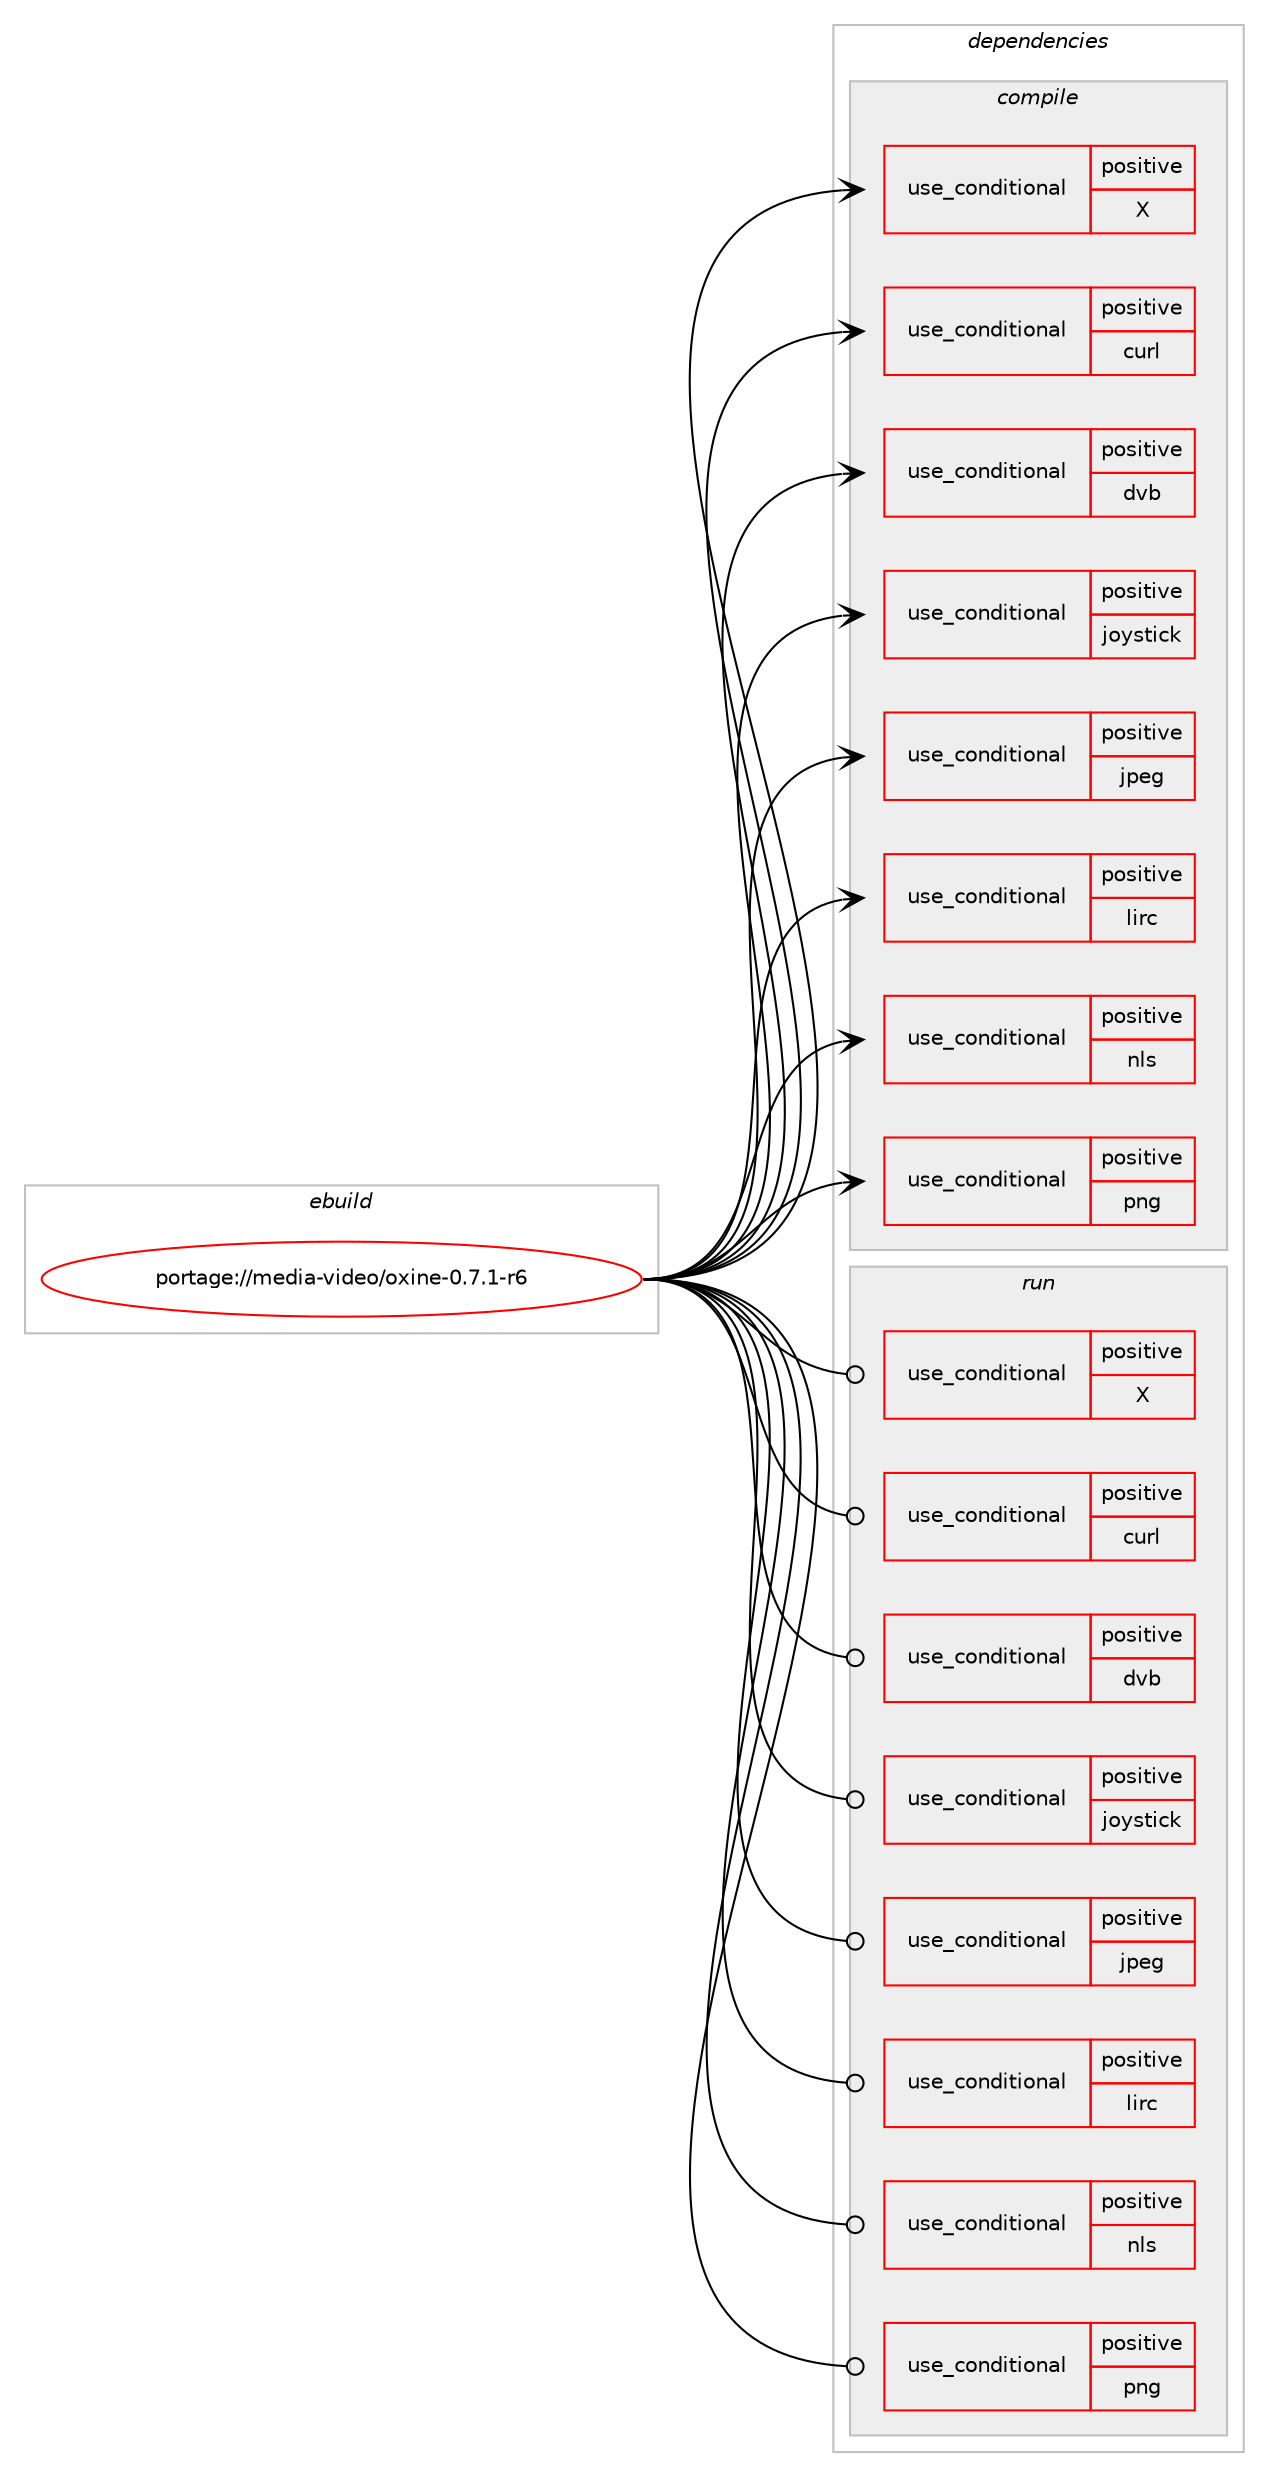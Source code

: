 digraph prolog {

# *************
# Graph options
# *************

newrank=true;
concentrate=true;
compound=true;
graph [rankdir=LR,fontname=Helvetica,fontsize=10,ranksep=1.5];#, ranksep=2.5, nodesep=0.2];
edge  [arrowhead=vee];
node  [fontname=Helvetica,fontsize=10];

# **********
# The ebuild
# **********

subgraph cluster_leftcol {
color=gray;
rank=same;
label=<<i>ebuild</i>>;
id [label="portage://media-video/oxine-0.7.1-r6", color=red, width=4, href="../media-video/oxine-0.7.1-r6.svg"];
}

# ****************
# The dependencies
# ****************

subgraph cluster_midcol {
color=gray;
label=<<i>dependencies</i>>;
subgraph cluster_compile {
fillcolor="#eeeeee";
style=filled;
label=<<i>compile</i>>;
subgraph cond83147 {
dependency171129 [label=<<TABLE BORDER="0" CELLBORDER="1" CELLSPACING="0" CELLPADDING="4"><TR><TD ROWSPAN="3" CELLPADDING="10">use_conditional</TD></TR><TR><TD>positive</TD></TR><TR><TD>X</TD></TR></TABLE>>, shape=none, color=red];
# *** BEGIN UNKNOWN DEPENDENCY TYPE (TODO) ***
# dependency171129 -> package_dependency(portage://media-video/oxine-0.7.1-r6,install,no,x11-libs,libXext,none,[,,],[],[])
# *** END UNKNOWN DEPENDENCY TYPE (TODO) ***

# *** BEGIN UNKNOWN DEPENDENCY TYPE (TODO) ***
# dependency171129 -> package_dependency(portage://media-video/oxine-0.7.1-r6,install,no,x11-libs,libX11,none,[,,],[],[])
# *** END UNKNOWN DEPENDENCY TYPE (TODO) ***

}
id:e -> dependency171129:w [weight=20,style="solid",arrowhead="vee"];
subgraph cond83148 {
dependency171130 [label=<<TABLE BORDER="0" CELLBORDER="1" CELLSPACING="0" CELLPADDING="4"><TR><TD ROWSPAN="3" CELLPADDING="10">use_conditional</TD></TR><TR><TD>positive</TD></TR><TR><TD>curl</TD></TR></TABLE>>, shape=none, color=red];
# *** BEGIN UNKNOWN DEPENDENCY TYPE (TODO) ***
# dependency171130 -> package_dependency(portage://media-video/oxine-0.7.1-r6,install,no,net-misc,curl,none,[,,],[],[])
# *** END UNKNOWN DEPENDENCY TYPE (TODO) ***

}
id:e -> dependency171130:w [weight=20,style="solid",arrowhead="vee"];
subgraph cond83149 {
dependency171131 [label=<<TABLE BORDER="0" CELLBORDER="1" CELLSPACING="0" CELLPADDING="4"><TR><TD ROWSPAN="3" CELLPADDING="10">use_conditional</TD></TR><TR><TD>positive</TD></TR><TR><TD>dvb</TD></TR></TABLE>>, shape=none, color=red];
# *** BEGIN UNKNOWN DEPENDENCY TYPE (TODO) ***
# dependency171131 -> package_dependency(portage://media-video/oxine-0.7.1-r6,install,no,media-libs,xine-lib,none,[,,],[],[use(enable(v4l),none)])
# *** END UNKNOWN DEPENDENCY TYPE (TODO) ***

}
id:e -> dependency171131:w [weight=20,style="solid",arrowhead="vee"];
subgraph cond83150 {
dependency171132 [label=<<TABLE BORDER="0" CELLBORDER="1" CELLSPACING="0" CELLPADDING="4"><TR><TD ROWSPAN="3" CELLPADDING="10">use_conditional</TD></TR><TR><TD>positive</TD></TR><TR><TD>joystick</TD></TR></TABLE>>, shape=none, color=red];
# *** BEGIN UNKNOWN DEPENDENCY TYPE (TODO) ***
# dependency171132 -> package_dependency(portage://media-video/oxine-0.7.1-r6,install,no,media-libs,libjsw,none,[,,],[],[])
# *** END UNKNOWN DEPENDENCY TYPE (TODO) ***

}
id:e -> dependency171132:w [weight=20,style="solid",arrowhead="vee"];
subgraph cond83151 {
dependency171133 [label=<<TABLE BORDER="0" CELLBORDER="1" CELLSPACING="0" CELLPADDING="4"><TR><TD ROWSPAN="3" CELLPADDING="10">use_conditional</TD></TR><TR><TD>positive</TD></TR><TR><TD>jpeg</TD></TR></TABLE>>, shape=none, color=red];
# *** BEGIN UNKNOWN DEPENDENCY TYPE (TODO) ***
# dependency171133 -> package_dependency(portage://media-video/oxine-0.7.1-r6,install,no,media-libs,netpbm,none,[,,],[],[use(enable(jpeg),none),use(enable(zlib),positive)])
# *** END UNKNOWN DEPENDENCY TYPE (TODO) ***

# *** BEGIN UNKNOWN DEPENDENCY TYPE (TODO) ***
# dependency171133 -> package_dependency(portage://media-video/oxine-0.7.1-r6,install,no,media-video,mjpegtools,none,[,,],[],[])
# *** END UNKNOWN DEPENDENCY TYPE (TODO) ***

# *** BEGIN UNKNOWN DEPENDENCY TYPE (TODO) ***
# dependency171133 -> package_dependency(portage://media-video/oxine-0.7.1-r6,install,no,virtual,imagemagick-tools,none,[,,],[],[use(enable(jpeg),none)])
# *** END UNKNOWN DEPENDENCY TYPE (TODO) ***

}
id:e -> dependency171133:w [weight=20,style="solid",arrowhead="vee"];
subgraph cond83152 {
dependency171134 [label=<<TABLE BORDER="0" CELLBORDER="1" CELLSPACING="0" CELLPADDING="4"><TR><TD ROWSPAN="3" CELLPADDING="10">use_conditional</TD></TR><TR><TD>positive</TD></TR><TR><TD>lirc</TD></TR></TABLE>>, shape=none, color=red];
# *** BEGIN UNKNOWN DEPENDENCY TYPE (TODO) ***
# dependency171134 -> package_dependency(portage://media-video/oxine-0.7.1-r6,install,no,app-misc,lirc,none,[,,],[],[])
# *** END UNKNOWN DEPENDENCY TYPE (TODO) ***

}
id:e -> dependency171134:w [weight=20,style="solid",arrowhead="vee"];
subgraph cond83153 {
dependency171135 [label=<<TABLE BORDER="0" CELLBORDER="1" CELLSPACING="0" CELLPADDING="4"><TR><TD ROWSPAN="3" CELLPADDING="10">use_conditional</TD></TR><TR><TD>positive</TD></TR><TR><TD>nls</TD></TR></TABLE>>, shape=none, color=red];
# *** BEGIN UNKNOWN DEPENDENCY TYPE (TODO) ***
# dependency171135 -> package_dependency(portage://media-video/oxine-0.7.1-r6,install,no,virtual,libintl,none,[,,],[],[])
# *** END UNKNOWN DEPENDENCY TYPE (TODO) ***

# *** BEGIN UNKNOWN DEPENDENCY TYPE (TODO) ***
# dependency171135 -> package_dependency(portage://media-video/oxine-0.7.1-r6,install,no,sys-devel,gettext,none,[,,],[],[])
# *** END UNKNOWN DEPENDENCY TYPE (TODO) ***

}
id:e -> dependency171135:w [weight=20,style="solid",arrowhead="vee"];
subgraph cond83154 {
dependency171136 [label=<<TABLE BORDER="0" CELLBORDER="1" CELLSPACING="0" CELLPADDING="4"><TR><TD ROWSPAN="3" CELLPADDING="10">use_conditional</TD></TR><TR><TD>positive</TD></TR><TR><TD>png</TD></TR></TABLE>>, shape=none, color=red];
# *** BEGIN UNKNOWN DEPENDENCY TYPE (TODO) ***
# dependency171136 -> package_dependency(portage://media-video/oxine-0.7.1-r6,install,no,media-libs,netpbm,none,[,,],[],[use(enable(png),none),use(enable(zlib),positive)])
# *** END UNKNOWN DEPENDENCY TYPE (TODO) ***

# *** BEGIN UNKNOWN DEPENDENCY TYPE (TODO) ***
# dependency171136 -> package_dependency(portage://media-video/oxine-0.7.1-r6,install,no,media-video,mjpegtools,none,[,,],[],[])
# *** END UNKNOWN DEPENDENCY TYPE (TODO) ***

# *** BEGIN UNKNOWN DEPENDENCY TYPE (TODO) ***
# dependency171136 -> package_dependency(portage://media-video/oxine-0.7.1-r6,install,no,virtual,imagemagick-tools,none,[,,],[],[use(enable(png),none)])
# *** END UNKNOWN DEPENDENCY TYPE (TODO) ***

}
id:e -> dependency171136:w [weight=20,style="solid",arrowhead="vee"];
# *** BEGIN UNKNOWN DEPENDENCY TYPE (TODO) ***
# id -> package_dependency(portage://media-video/oxine-0.7.1-r6,install,no,dev-libs,libcdio,none,[,,],[],[])
# *** END UNKNOWN DEPENDENCY TYPE (TODO) ***

# *** BEGIN UNKNOWN DEPENDENCY TYPE (TODO) ***
# id -> package_dependency(portage://media-video/oxine-0.7.1-r6,install,no,media-libs,xine-lib,none,[,,],[],[use(optenable(v4l),none),use(enable(X),none),use(enable(imagemagick),none)])
# *** END UNKNOWN DEPENDENCY TYPE (TODO) ***

# *** BEGIN UNKNOWN DEPENDENCY TYPE (TODO) ***
# id -> package_dependency(portage://media-video/oxine-0.7.1-r6,install,no,virtual,libcrypt,none,[,,],any_same_slot,[])
# *** END UNKNOWN DEPENDENCY TYPE (TODO) ***

}
subgraph cluster_compileandrun {
fillcolor="#eeeeee";
style=filled;
label=<<i>compile and run</i>>;
}
subgraph cluster_run {
fillcolor="#eeeeee";
style=filled;
label=<<i>run</i>>;
subgraph cond83155 {
dependency171137 [label=<<TABLE BORDER="0" CELLBORDER="1" CELLSPACING="0" CELLPADDING="4"><TR><TD ROWSPAN="3" CELLPADDING="10">use_conditional</TD></TR><TR><TD>positive</TD></TR><TR><TD>X</TD></TR></TABLE>>, shape=none, color=red];
# *** BEGIN UNKNOWN DEPENDENCY TYPE (TODO) ***
# dependency171137 -> package_dependency(portage://media-video/oxine-0.7.1-r6,run,no,x11-libs,libXext,none,[,,],[],[])
# *** END UNKNOWN DEPENDENCY TYPE (TODO) ***

# *** BEGIN UNKNOWN DEPENDENCY TYPE (TODO) ***
# dependency171137 -> package_dependency(portage://media-video/oxine-0.7.1-r6,run,no,x11-libs,libX11,none,[,,],[],[])
# *** END UNKNOWN DEPENDENCY TYPE (TODO) ***

}
id:e -> dependency171137:w [weight=20,style="solid",arrowhead="odot"];
subgraph cond83156 {
dependency171138 [label=<<TABLE BORDER="0" CELLBORDER="1" CELLSPACING="0" CELLPADDING="4"><TR><TD ROWSPAN="3" CELLPADDING="10">use_conditional</TD></TR><TR><TD>positive</TD></TR><TR><TD>curl</TD></TR></TABLE>>, shape=none, color=red];
# *** BEGIN UNKNOWN DEPENDENCY TYPE (TODO) ***
# dependency171138 -> package_dependency(portage://media-video/oxine-0.7.1-r6,run,no,net-misc,curl,none,[,,],[],[])
# *** END UNKNOWN DEPENDENCY TYPE (TODO) ***

}
id:e -> dependency171138:w [weight=20,style="solid",arrowhead="odot"];
subgraph cond83157 {
dependency171139 [label=<<TABLE BORDER="0" CELLBORDER="1" CELLSPACING="0" CELLPADDING="4"><TR><TD ROWSPAN="3" CELLPADDING="10">use_conditional</TD></TR><TR><TD>positive</TD></TR><TR><TD>dvb</TD></TR></TABLE>>, shape=none, color=red];
# *** BEGIN UNKNOWN DEPENDENCY TYPE (TODO) ***
# dependency171139 -> package_dependency(portage://media-video/oxine-0.7.1-r6,run,no,media-libs,xine-lib,none,[,,],[],[use(enable(v4l),none)])
# *** END UNKNOWN DEPENDENCY TYPE (TODO) ***

}
id:e -> dependency171139:w [weight=20,style="solid",arrowhead="odot"];
subgraph cond83158 {
dependency171140 [label=<<TABLE BORDER="0" CELLBORDER="1" CELLSPACING="0" CELLPADDING="4"><TR><TD ROWSPAN="3" CELLPADDING="10">use_conditional</TD></TR><TR><TD>positive</TD></TR><TR><TD>joystick</TD></TR></TABLE>>, shape=none, color=red];
# *** BEGIN UNKNOWN DEPENDENCY TYPE (TODO) ***
# dependency171140 -> package_dependency(portage://media-video/oxine-0.7.1-r6,run,no,media-libs,libjsw,none,[,,],[],[])
# *** END UNKNOWN DEPENDENCY TYPE (TODO) ***

}
id:e -> dependency171140:w [weight=20,style="solid",arrowhead="odot"];
subgraph cond83159 {
dependency171141 [label=<<TABLE BORDER="0" CELLBORDER="1" CELLSPACING="0" CELLPADDING="4"><TR><TD ROWSPAN="3" CELLPADDING="10">use_conditional</TD></TR><TR><TD>positive</TD></TR><TR><TD>jpeg</TD></TR></TABLE>>, shape=none, color=red];
# *** BEGIN UNKNOWN DEPENDENCY TYPE (TODO) ***
# dependency171141 -> package_dependency(portage://media-video/oxine-0.7.1-r6,run,no,media-libs,netpbm,none,[,,],[],[use(enable(jpeg),none),use(enable(zlib),positive)])
# *** END UNKNOWN DEPENDENCY TYPE (TODO) ***

# *** BEGIN UNKNOWN DEPENDENCY TYPE (TODO) ***
# dependency171141 -> package_dependency(portage://media-video/oxine-0.7.1-r6,run,no,media-video,mjpegtools,none,[,,],[],[])
# *** END UNKNOWN DEPENDENCY TYPE (TODO) ***

# *** BEGIN UNKNOWN DEPENDENCY TYPE (TODO) ***
# dependency171141 -> package_dependency(portage://media-video/oxine-0.7.1-r6,run,no,virtual,imagemagick-tools,none,[,,],[],[use(enable(jpeg),none)])
# *** END UNKNOWN DEPENDENCY TYPE (TODO) ***

}
id:e -> dependency171141:w [weight=20,style="solid",arrowhead="odot"];
subgraph cond83160 {
dependency171142 [label=<<TABLE BORDER="0" CELLBORDER="1" CELLSPACING="0" CELLPADDING="4"><TR><TD ROWSPAN="3" CELLPADDING="10">use_conditional</TD></TR><TR><TD>positive</TD></TR><TR><TD>lirc</TD></TR></TABLE>>, shape=none, color=red];
# *** BEGIN UNKNOWN DEPENDENCY TYPE (TODO) ***
# dependency171142 -> package_dependency(portage://media-video/oxine-0.7.1-r6,run,no,app-misc,lirc,none,[,,],[],[])
# *** END UNKNOWN DEPENDENCY TYPE (TODO) ***

}
id:e -> dependency171142:w [weight=20,style="solid",arrowhead="odot"];
subgraph cond83161 {
dependency171143 [label=<<TABLE BORDER="0" CELLBORDER="1" CELLSPACING="0" CELLPADDING="4"><TR><TD ROWSPAN="3" CELLPADDING="10">use_conditional</TD></TR><TR><TD>positive</TD></TR><TR><TD>nls</TD></TR></TABLE>>, shape=none, color=red];
# *** BEGIN UNKNOWN DEPENDENCY TYPE (TODO) ***
# dependency171143 -> package_dependency(portage://media-video/oxine-0.7.1-r6,run,no,virtual,libintl,none,[,,],[],[])
# *** END UNKNOWN DEPENDENCY TYPE (TODO) ***

# *** BEGIN UNKNOWN DEPENDENCY TYPE (TODO) ***
# dependency171143 -> package_dependency(portage://media-video/oxine-0.7.1-r6,run,no,sys-devel,gettext,none,[,,],[],[])
# *** END UNKNOWN DEPENDENCY TYPE (TODO) ***

}
id:e -> dependency171143:w [weight=20,style="solid",arrowhead="odot"];
subgraph cond83162 {
dependency171144 [label=<<TABLE BORDER="0" CELLBORDER="1" CELLSPACING="0" CELLPADDING="4"><TR><TD ROWSPAN="3" CELLPADDING="10">use_conditional</TD></TR><TR><TD>positive</TD></TR><TR><TD>png</TD></TR></TABLE>>, shape=none, color=red];
# *** BEGIN UNKNOWN DEPENDENCY TYPE (TODO) ***
# dependency171144 -> package_dependency(portage://media-video/oxine-0.7.1-r6,run,no,media-libs,netpbm,none,[,,],[],[use(enable(png),none),use(enable(zlib),positive)])
# *** END UNKNOWN DEPENDENCY TYPE (TODO) ***

# *** BEGIN UNKNOWN DEPENDENCY TYPE (TODO) ***
# dependency171144 -> package_dependency(portage://media-video/oxine-0.7.1-r6,run,no,media-video,mjpegtools,none,[,,],[],[])
# *** END UNKNOWN DEPENDENCY TYPE (TODO) ***

# *** BEGIN UNKNOWN DEPENDENCY TYPE (TODO) ***
# dependency171144 -> package_dependency(portage://media-video/oxine-0.7.1-r6,run,no,virtual,imagemagick-tools,none,[,,],[],[use(enable(png),none)])
# *** END UNKNOWN DEPENDENCY TYPE (TODO) ***

}
id:e -> dependency171144:w [weight=20,style="solid",arrowhead="odot"];
# *** BEGIN UNKNOWN DEPENDENCY TYPE (TODO) ***
# id -> package_dependency(portage://media-video/oxine-0.7.1-r6,run,no,dev-libs,libcdio,none,[,,],[],[])
# *** END UNKNOWN DEPENDENCY TYPE (TODO) ***

# *** BEGIN UNKNOWN DEPENDENCY TYPE (TODO) ***
# id -> package_dependency(portage://media-video/oxine-0.7.1-r6,run,no,media-libs,xine-lib,none,[,,],[],[use(optenable(v4l),none),use(enable(X),none),use(enable(imagemagick),none)])
# *** END UNKNOWN DEPENDENCY TYPE (TODO) ***

# *** BEGIN UNKNOWN DEPENDENCY TYPE (TODO) ***
# id -> package_dependency(portage://media-video/oxine-0.7.1-r6,run,no,sys-apps,util-linux,none,[,,],[],[])
# *** END UNKNOWN DEPENDENCY TYPE (TODO) ***

# *** BEGIN UNKNOWN DEPENDENCY TYPE (TODO) ***
# id -> package_dependency(portage://media-video/oxine-0.7.1-r6,run,no,virtual,libcrypt,none,[,,],any_same_slot,[])
# *** END UNKNOWN DEPENDENCY TYPE (TODO) ***

}
}

# **************
# The candidates
# **************

subgraph cluster_choices {
rank=same;
color=gray;
label=<<i>candidates</i>>;

}

}
